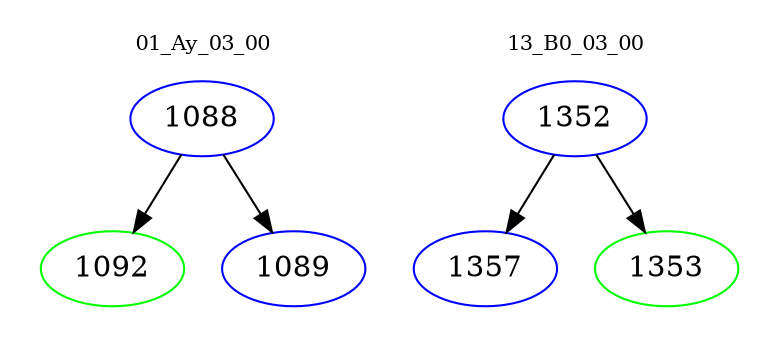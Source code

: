 digraph{
subgraph cluster_0 {
color = white
label = "01_Ay_03_00";
fontsize=10;
T0_1088 [label="1088", color="blue"]
T0_1088 -> T0_1092 [color="black"]
T0_1092 [label="1092", color="green"]
T0_1088 -> T0_1089 [color="black"]
T0_1089 [label="1089", color="blue"]
}
subgraph cluster_1 {
color = white
label = "13_B0_03_00";
fontsize=10;
T1_1352 [label="1352", color="blue"]
T1_1352 -> T1_1357 [color="black"]
T1_1357 [label="1357", color="blue"]
T1_1352 -> T1_1353 [color="black"]
T1_1353 [label="1353", color="green"]
}
}

